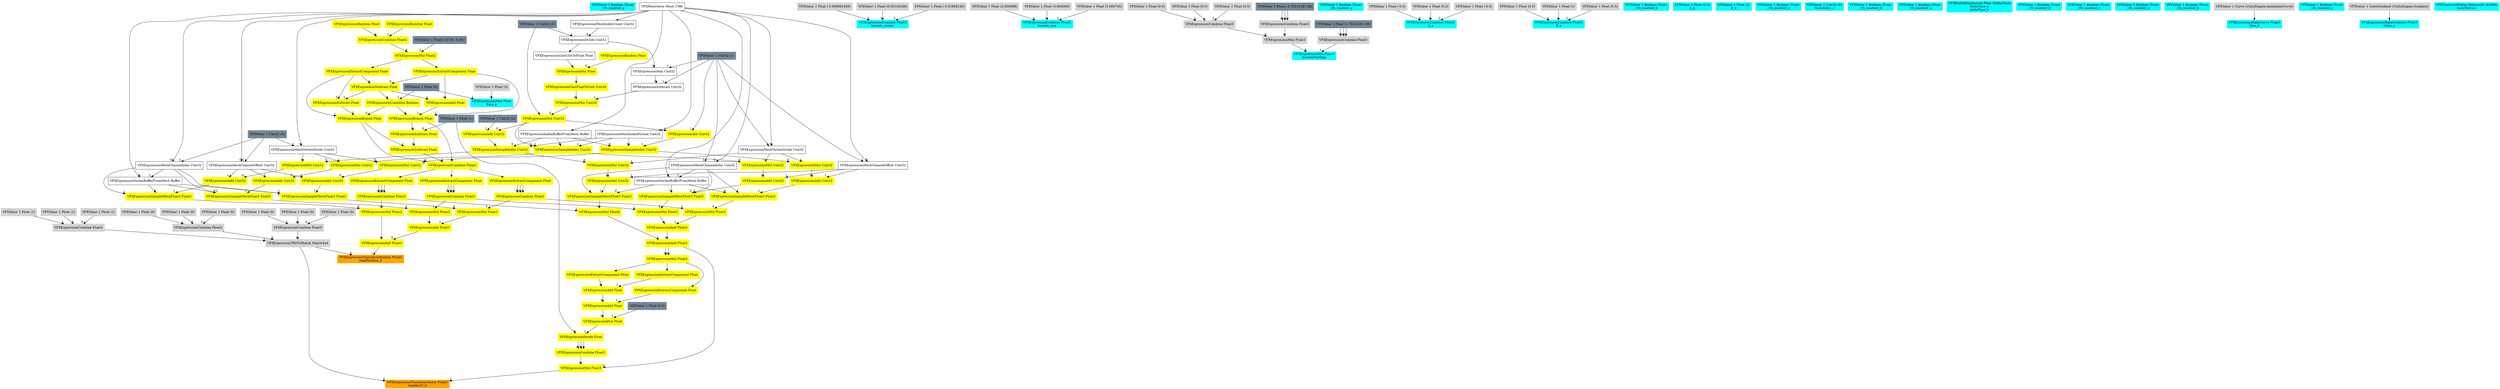 digraph G {
node0 [shape="box" color="cyan" style="filled" label="VFXValue`1 Boolean (True)
_vfx_enabled_a"]
node1 [shape="box" color="cyan" style="filled" label="VFXExpressionMax Float
Rate_a"]
node2 [shape="box" color="lightgray" style="filled" label="VFXValue`1 Float (5)"]
node3 [shape="box" color="lightslategray" style="filled" label="VFXValue`1 Float (0)"]
node4 [shape="box" color="cyan" style="filled" label="VFXExpressionCombine Float3
bounds_center"]
node5 [shape="box" color="lightgray" style="filled" label="VFXValue`1 Float (-0.008661509)"]
node6 [shape="box" color="lightgray" style="filled" label="VFXValue`1 Float (0.05102348)"]
node7 [shape="box" color="lightgray" style="filled" label="VFXValue`1 Float (-0.01848245)"]
node8 [shape="box" color="cyan" style="filled" label="VFXExpressionCombine Float3
bounds_size"]
node9 [shape="box" color="lightgray" style="filled" label="VFXValue`1 Float (3.004998)"]
node10 [shape="box" color="lightgray" style="filled" label="VFXValue`1 Float (3.960069)"]
node11 [shape="box" color="lightgray" style="filled" label="VFXValue`1 Float (3.060745)"]
node12 [shape="box" color="cyan" style="filled" label="VFXExpressionMin Float3
boundsPadding"]
node13 [shape="box" color="lightgray" style="filled" label="VFXExpressionMax Float3"]
node14 [shape="box" color="lightgray" style="filled" label="VFXExpressionCombine Float3"]
node15 [shape="box" color="lightgray" style="filled" label="VFXValue`1 Float (0.5)"]
node16 [shape="box" color="lightgray" style="filled" label="VFXValue`1 Float (0.5)"]
node17 [shape="box" color="lightgray" style="filled" label="VFXValue`1 Float (0.5)"]
node18 [shape="box" color="lightgray" style="filled" label="VFXExpressionCombine Float3"]
node19 [shape="box" color="lightslategray" style="filled" label="VFXValue`1 Float (-1.701412E+38)"]
node20 [shape="box" color="lightgray" style="filled" label="VFXExpressionCombine Float3"]
node21 [shape="box" color="lightslategray" style="filled" label="VFXValue`1 Float (1.701412E+38)"]
node22 [shape="box" color="cyan" style="filled" label="VFXValue`1 Boolean (True)
_vfx_enabled_a"]
node23 [shape="box" color="cyan" style="filled" label="VFXExpressionCombine Float3
A_a"]
node24 [shape="box" color="lightgray" style="filled" label="VFXValue`1 Float (-0.5)"]
node25 [shape="box" color="lightgray" style="filled" label="VFXValue`1 Float (0.2)"]
node26 [shape="box" color="lightgray" style="filled" label="VFXValue`1 Float (-0.5)"]
node27 [shape="box" color="cyan" style="filled" label="VFXExpressionCombine Float3
B_a"]
node28 [shape="box" color="lightgray" style="filled" label="VFXValue`1 Float (0.5)"]
node29 [shape="box" color="lightgray" style="filled" label="VFXValue`1 Float (1)"]
node30 [shape="box" color="lightgray" style="filled" label="VFXValue`1 Float (0.5)"]
node31 [shape="box" color="cyan" style="filled" label="VFXValue`1 Boolean (True)
_vfx_enabled_b"]
node32 [shape="box" color="cyan" style="filled" label="VFXValue`1 Float (0.5)
A_b"]
node33 [shape="box" color="cyan" style="filled" label="VFXValue`1 Float (2)
B_b"]
node34 [shape="box" color="cyan" style="filled" label="VFXValue`1 Boolean (True)
_vfx_enabled_c"]
node35 [shape="box" color="cyan" style="filled" label="VFXValue`1 Uint32 (0)
MeshIndex_c"]
node36 [shape="box" color="cyan" style="filled" label="VFXValue`1 Boolean (True)
_vfx_enabled_d"]
node37 [shape="box" color="orange" style="filled" label="VFXExpressionTransformPosition Float3
readPosition_d"]
node38 [shape="box" color="lightgray" style="filled" label="VFXExpressionTRSToMatrix Matrix4x4"]
node39 [shape="box" color="lightgray" style="filled" label="VFXExpressionCombine Float3"]
node40 [shape="box" color="lightgray" style="filled" label="VFXValue`1 Float (0)"]
node41 [shape="box" color="lightgray" style="filled" label="VFXValue`1 Float (0)"]
node42 [shape="box" color="lightgray" style="filled" label="VFXValue`1 Float (0)"]
node43 [shape="box" color="lightgray" style="filled" label="VFXExpressionCombine Float3"]
node44 [shape="box" color="lightgray" style="filled" label="VFXValue`1 Float (0)"]
node45 [shape="box" color="lightgray" style="filled" label="VFXValue`1 Float (0)"]
node46 [shape="box" color="lightgray" style="filled" label="VFXValue`1 Float (0)"]
node47 [shape="box" color="lightgray" style="filled" label="VFXExpressionCombine Float3"]
node48 [shape="box" color="lightgray" style="filled" label="VFXValue`1 Float (1)"]
node49 [shape="box" color="lightgray" style="filled" label="VFXValue`1 Float (1)"]
node50 [shape="box" color="lightgray" style="filled" label="VFXValue`1 Float (1)"]
node51 [shape="box" color="yellow" style="filled" label="VFXExpressionAdd Float3"]
node52 [shape="box" color="yellow" style="filled" label="VFXExpressionAdd Float3"]
node53 [shape="box" color="yellow" style="filled" label="VFXExpressionMul Float3"]
node54 [shape="box" color="yellow" style="filled" label="VFXExpressionSampleMeshFloat3 Float3"]
node55 [shape="box" label="VFXExpressionVertexBufferFromMesh Buffer"]
node56 [shape="box" label="VFXMeshValue Mesh (788)"]
node57 [shape="box" label="VFXExpressionMeshChannelInfos Uint32"]
node58 [shape="box" color="lightslategray" style="filled" label="VFXValue`1 Uint32 (0)"]
node59 [shape="box" color="yellow" style="filled" label="VFXExpressionAdd Uint32"]
node60 [shape="box" color="yellow" style="filled" label="VFXExpressionMul Uint32"]
node61 [shape="box" color="yellow" style="filled" label="VFXExpressionSampleIndex Uint32"]
node62 [shape="box" label="VFXExpressionIndexBufferFromMesh Buffer"]
node63 [shape="box" color="yellow" style="filled" label="VFXExpressionMul Uint32"]
node64 [shape="box" color="yellow" style="filled" label="VFXExpressionMin Uint32"]
node65 [shape="box" color="yellow" style="filled" label="VFXExpressionCastFloatToUint Uint32"]
node66 [shape="box" color="yellow" style="filled" label="VFXExpressionMul Float"]
node67 [shape="box" color="yellow" style="filled" label="VFXExpressionRandom Float"]
node68 [shape="box" label="VFXExpressionCastUintToFloat Float"]
node69 [shape="box" label="VFXExpressionDivide Uint32"]
node70 [shape="box" label="VFXExpressionMeshIndexCount Uint32"]
node71 [shape="box" color="lightslategray" style="filled" label="VFXValue`1 Uint32 (3)"]
node72 [shape="box" label="VFXExpressionSubtract Uint32"]
node73 [shape="box" label="VFXExpressionMax Uint32"]
node74 [shape="box" color="lightslategray" style="filled" label="VFXValue`1 Uint32 (1)"]
node75 [shape="box" label="VFXExpressionMeshIndexFormat Uint32"]
node76 [shape="box" label="VFXExpressionMeshVertexStride Uint32"]
node77 [shape="box" label="VFXExpressionMeshChannelOffset Uint32"]
node78 [shape="box" color="yellow" style="filled" label="VFXExpressionCombine Float3"]
node79 [shape="box" color="yellow" style="filled" label="VFXExpressionExtractComponent Float"]
node80 [shape="box" color="yellow" style="filled" label="VFXExpressionCombine Float3"]
node81 [shape="box" color="yellow" style="filled" label="VFXExpressionBranch Float"]
node82 [shape="box" color="yellow" style="filled" label="VFXExpressionCondition Boolean"]
node83 [shape="box" color="yellow" style="filled" label="VFXExpressionSubtract Float"]
node84 [shape="box" color="yellow" style="filled" label="VFXExpressionExtractComponent Float"]
node85 [shape="box" color="yellow" style="filled" label="VFXExpressionMul Float2"]
node86 [shape="box" color="yellow" style="filled" label="VFXExpressionCombine Float2"]
node87 [shape="box" color="yellow" style="filled" label="VFXExpressionRandom Float"]
node88 [shape="box" color="yellow" style="filled" label="VFXExpressionRandom Float"]
node89 [shape="box" color="lightslategray" style="filled" label="VFXValue`1 Float2 ((0.50, 0.50))"]
node90 [shape="box" color="yellow" style="filled" label="VFXExpressionExtractComponent Float"]
node91 [shape="box" color="yellow" style="filled" label="VFXExpressionSubtract Float"]
node92 [shape="box" color="yellow" style="filled" label="VFXExpressionBranch Float"]
node93 [shape="box" color="yellow" style="filled" label="VFXExpressionAdd Float"]
node94 [shape="box" color="yellow" style="filled" label="VFXExpressionSubtract Float"]
node95 [shape="box" color="yellow" style="filled" label="VFXExpressionSubtract Float"]
node96 [shape="box" color="lightslategray" style="filled" label="VFXValue`1 Float (1)"]
node97 [shape="box" color="yellow" style="filled" label="VFXExpressionMul Float3"]
node98 [shape="box" color="yellow" style="filled" label="VFXExpressionSampleMeshFloat3 Float3"]
node99 [shape="box" color="yellow" style="filled" label="VFXExpressionAdd Uint32"]
node100 [shape="box" color="yellow" style="filled" label="VFXExpressionMul Uint32"]
node101 [shape="box" color="yellow" style="filled" label="VFXExpressionSampleIndex Uint32"]
node102 [shape="box" color="yellow" style="filled" label="VFXExpressionAdd Uint32"]
node103 [shape="box" color="yellow" style="filled" label="VFXExpressionCombine Float3"]
node104 [shape="box" color="yellow" style="filled" label="VFXExpressionExtractComponent Float"]
node105 [shape="box" color="yellow" style="filled" label="VFXExpressionMul Float3"]
node106 [shape="box" color="yellow" style="filled" label="VFXExpressionSampleMeshFloat3 Float3"]
node107 [shape="box" color="yellow" style="filled" label="VFXExpressionAdd Uint32"]
node108 [shape="box" color="yellow" style="filled" label="VFXExpressionMul Uint32"]
node109 [shape="box" color="yellow" style="filled" label="VFXExpressionSampleIndex Uint32"]
node110 [shape="box" color="yellow" style="filled" label="VFXExpressionAdd Uint32"]
node111 [shape="box" color="lightslategray" style="filled" label="VFXValue`1 Uint32 (2)"]
node112 [shape="box" color="yellow" style="filled" label="VFXExpressionCombine Float3"]
node113 [shape="box" color="yellow" style="filled" label="VFXExpressionExtractComponent Float"]
node114 [shape="box" color="orange" style="filled" label="VFXExpressionTransformVector Float3
readAxisY_d"]
node115 [shape="box" color="yellow" style="filled" label="VFXExpressionMul Float3"]
node116 [shape="box" color="yellow" style="filled" label="VFXExpressionAdd Float3"]
node117 [shape="box" color="yellow" style="filled" label="VFXExpressionAdd Float3"]
node118 [shape="box" color="yellow" style="filled" label="VFXExpressionMul Float3"]
node119 [shape="box" color="yellow" style="filled" label="VFXExpressionSampleMeshFloat3 Float3"]
node120 [shape="box" label="VFXExpressionVertexBufferFromMesh Buffer"]
node121 [shape="box" label="VFXExpressionMeshChannelInfos Uint32"]
node122 [shape="box" color="yellow" style="filled" label="VFXExpressionAdd Uint32"]
node123 [shape="box" color="yellow" style="filled" label="VFXExpressionMul Uint32"]
node124 [shape="box" label="VFXExpressionMeshVertexStride Uint32"]
node125 [shape="box" label="VFXExpressionMeshChannelOffset Uint32"]
node126 [shape="box" color="yellow" style="filled" label="VFXExpressionMul Float3"]
node127 [shape="box" color="yellow" style="filled" label="VFXExpressionSampleMeshFloat3 Float3"]
node128 [shape="box" color="yellow" style="filled" label="VFXExpressionAdd Uint32"]
node129 [shape="box" color="yellow" style="filled" label="VFXExpressionMul Uint32"]
node130 [shape="box" color="yellow" style="filled" label="VFXExpressionMul Float3"]
node131 [shape="box" color="yellow" style="filled" label="VFXExpressionSampleMeshFloat3 Float3"]
node132 [shape="box" color="yellow" style="filled" label="VFXExpressionAdd Uint32"]
node133 [shape="box" color="yellow" style="filled" label="VFXExpressionMul Uint32"]
node134 [shape="box" color="yellow" style="filled" label="VFXExpressionCombine Float3"]
node135 [shape="box" color="yellow" style="filled" label="VFXExpressionDivide Float"]
node136 [shape="box" color="yellow" style="filled" label="VFXExpressionPow Float"]
node137 [shape="box" color="yellow" style="filled" label="VFXExpressionAdd Float"]
node138 [shape="box" color="yellow" style="filled" label="VFXExpressionAdd Float"]
node139 [shape="box" color="yellow" style="filled" label="VFXExpressionExtractComponent Float"]
node140 [shape="box" color="yellow" style="filled" label="VFXExpressionMul Float3"]
node141 [shape="box" color="yellow" style="filled" label="VFXExpressionExtractComponent Float"]
node142 [shape="box" color="yellow" style="filled" label="VFXExpressionExtractComponent Float"]
node143 [shape="box" color="lightslategray" style="filled" label="VFXValue`1 Float (0.5)"]
node144 [shape="box" color="cyan" style="filled" label="VFXValue`1 Boolean (True)
_vfx_enabled_a"]
node145 [shape="box" color="cyan" style="filled" label="VFXBuiltInExpression Float (DeltaTime)
deltaTime_a
deltaTime_b"]
node146 [shape="box" color="cyan" style="filled" label="VFXValue`1 Boolean (True)
_vfx_enabled_b"]
node147 [shape="box" color="cyan" style="filled" label="VFXValue`1 Boolean (True)
_vfx_enabled_c"]
node148 [shape="box" color="cyan" style="filled" label="VFXValue`1 Boolean (True)
_vfx_enabled_a"]
node149 [shape="box" color="cyan" style="filled" label="VFXValue`1 Boolean (True)
_vfx_enabled_b"]
node150 [shape="box" color="cyan" style="filled" label="VFXExpressionBakeCurve Float4
Size_b"]
node151 [shape="box" color="lightgray" style="filled" label="VFXValue`1 Curve (UnityEngine.AnimationCurve)"]
node152 [shape="box" color="cyan" style="filled" label="VFXValue`1 Boolean (True)
_vfx_enabled_c"]
node153 [shape="box" color="cyan" style="filled" label="VFXExpressionBakeGradient Float3
Color_c"]
node154 [shape="box" color="lightgray" style="filled" label="VFXValue`1 ColorGradient (UnityEngine.Gradient)"]
node155 [shape="box" color="cyan" style="filled" label="VFXTexture2DValue Texture2D (42866)
mainTexture"]
node2 -> node1 [headlabel="0"]
node3 -> node1 [headlabel="1"]
node5 -> node4 [headlabel="0"]
node6 -> node4 [headlabel="1"]
node7 -> node4 [headlabel="2"]
node9 -> node8 [headlabel="0"]
node10 -> node8 [headlabel="1"]
node11 -> node8 [headlabel="2"]
node13 -> node12 [headlabel="0"]
node20 -> node12 [headlabel="1"]
node14 -> node13 [headlabel="0"]
node18 -> node13 [headlabel="1"]
node15 -> node14 [headlabel="0"]
node16 -> node14 [headlabel="1"]
node17 -> node14 [headlabel="2"]
node19 -> node18 [headlabel="0"]
node19 -> node18 [headlabel="1"]
node19 -> node18 [headlabel="2"]
node21 -> node20 [headlabel="0"]
node21 -> node20 [headlabel="1"]
node21 -> node20 [headlabel="2"]
node24 -> node23 [headlabel="0"]
node25 -> node23 [headlabel="1"]
node26 -> node23 [headlabel="2"]
node28 -> node27 [headlabel="0"]
node29 -> node27 [headlabel="1"]
node30 -> node27 [headlabel="2"]
node38 -> node37 [headlabel="0"]
node51 -> node37 [headlabel="1"]
node39 -> node38 [headlabel="0"]
node43 -> node38 [headlabel="1"]
node47 -> node38 [headlabel="2"]
node40 -> node39 [headlabel="0"]
node41 -> node39 [headlabel="1"]
node42 -> node39 [headlabel="2"]
node44 -> node43 [headlabel="0"]
node45 -> node43 [headlabel="1"]
node46 -> node43 [headlabel="2"]
node48 -> node47 [headlabel="0"]
node49 -> node47 [headlabel="1"]
node50 -> node47 [headlabel="2"]
node52 -> node51 [headlabel="0"]
node105 -> node51 [headlabel="1"]
node53 -> node52 [headlabel="0"]
node97 -> node52 [headlabel="1"]
node54 -> node53 [headlabel="0"]
node78 -> node53 [headlabel="1"]
node55 -> node54 [headlabel="0"]
node59 -> node54 [headlabel="1"]
node57 -> node54 [headlabel="2"]
node56 -> node55 [headlabel="0"]
node57 -> node55 [headlabel="1"]
node56 -> node57 [headlabel="0"]
node58 -> node57 [headlabel="1"]
node60 -> node59 [headlabel="0"]
node77 -> node59 [headlabel="1"]
node61 -> node60 [headlabel="0"]
node76 -> node60 [headlabel="1"]
node62 -> node61 [headlabel="0"]
node63 -> node61 [headlabel="1"]
node75 -> node61 [headlabel="2"]
node56 -> node62 
node64 -> node63 [headlabel="0"]
node71 -> node63 [headlabel="1"]
node65 -> node64 [headlabel="0"]
node72 -> node64 [headlabel="1"]
node66 -> node65 
node67 -> node66 [headlabel="0"]
node68 -> node66 [headlabel="1"]
node69 -> node68 
node70 -> node69 [headlabel="0"]
node71 -> node69 [headlabel="1"]
node56 -> node70 
node73 -> node72 [headlabel="0"]
node74 -> node72 [headlabel="1"]
node69 -> node73 [headlabel="0"]
node74 -> node73 [headlabel="1"]
node56 -> node75 
node56 -> node76 [headlabel="0"]
node58 -> node76 [headlabel="1"]
node56 -> node77 [headlabel="0"]
node58 -> node77 [headlabel="1"]
node79 -> node78 [headlabel="0"]
node79 -> node78 [headlabel="1"]
node79 -> node78 [headlabel="2"]
node80 -> node79 
node81 -> node80 [headlabel="0"]
node92 -> node80 [headlabel="1"]
node94 -> node80 [headlabel="2"]
node82 -> node81 [headlabel="0"]
node90 -> node81 [headlabel="1"]
node91 -> node81 [headlabel="2"]
node83 -> node82 [headlabel="0"]
node3 -> node82 [headlabel="1"]
node84 -> node83 [headlabel="0"]
node90 -> node83 [headlabel="1"]
node85 -> node84 
node86 -> node85 [headlabel="0"]
node89 -> node85 [headlabel="1"]
node87 -> node86 [headlabel="0"]
node88 -> node86 [headlabel="1"]
node85 -> node90 
node90 -> node91 [headlabel="0"]
node83 -> node91 [headlabel="1"]
node82 -> node92 [headlabel="0"]
node93 -> node92 [headlabel="1"]
node84 -> node92 [headlabel="2"]
node84 -> node93 [headlabel="0"]
node83 -> node93 [headlabel="1"]
node95 -> node94 [headlabel="0"]
node81 -> node94 [headlabel="1"]
node96 -> node95 [headlabel="0"]
node92 -> node95 [headlabel="1"]
node98 -> node97 [headlabel="0"]
node103 -> node97 [headlabel="1"]
node55 -> node98 [headlabel="0"]
node99 -> node98 [headlabel="1"]
node57 -> node98 [headlabel="2"]
node100 -> node99 [headlabel="0"]
node77 -> node99 [headlabel="1"]
node101 -> node100 [headlabel="0"]
node76 -> node100 [headlabel="1"]
node62 -> node101 [headlabel="0"]
node102 -> node101 [headlabel="1"]
node75 -> node101 [headlabel="2"]
node63 -> node102 [headlabel="0"]
node74 -> node102 [headlabel="1"]
node104 -> node103 [headlabel="0"]
node104 -> node103 [headlabel="1"]
node104 -> node103 [headlabel="2"]
node80 -> node104 
node106 -> node105 [headlabel="0"]
node112 -> node105 [headlabel="1"]
node55 -> node106 [headlabel="0"]
node107 -> node106 [headlabel="1"]
node57 -> node106 [headlabel="2"]
node108 -> node107 [headlabel="0"]
node77 -> node107 [headlabel="1"]
node109 -> node108 [headlabel="0"]
node76 -> node108 [headlabel="1"]
node62 -> node109 [headlabel="0"]
node110 -> node109 [headlabel="1"]
node75 -> node109 [headlabel="2"]
node63 -> node110 [headlabel="0"]
node111 -> node110 [headlabel="1"]
node113 -> node112 [headlabel="0"]
node113 -> node112 [headlabel="1"]
node113 -> node112 [headlabel="2"]
node80 -> node113 
node38 -> node114 [headlabel="0"]
node115 -> node114 [headlabel="1"]
node116 -> node115 [headlabel="0"]
node134 -> node115 [headlabel="1"]
node117 -> node116 [headlabel="0"]
node130 -> node116 [headlabel="1"]
node118 -> node117 [headlabel="0"]
node126 -> node117 [headlabel="1"]
node119 -> node118 [headlabel="0"]
node78 -> node118 [headlabel="1"]
node120 -> node119 [headlabel="0"]
node122 -> node119 [headlabel="1"]
node121 -> node119 [headlabel="2"]
node56 -> node120 [headlabel="0"]
node121 -> node120 [headlabel="1"]
node56 -> node121 [headlabel="0"]
node74 -> node121 [headlabel="1"]
node123 -> node122 [headlabel="0"]
node125 -> node122 [headlabel="1"]
node61 -> node123 [headlabel="0"]
node124 -> node123 [headlabel="1"]
node56 -> node124 [headlabel="0"]
node74 -> node124 [headlabel="1"]
node56 -> node125 [headlabel="0"]
node74 -> node125 [headlabel="1"]
node127 -> node126 [headlabel="0"]
node103 -> node126 [headlabel="1"]
node120 -> node127 [headlabel="0"]
node128 -> node127 [headlabel="1"]
node121 -> node127 [headlabel="2"]
node129 -> node128 [headlabel="0"]
node125 -> node128 [headlabel="1"]
node101 -> node129 [headlabel="0"]
node124 -> node129 [headlabel="1"]
node131 -> node130 [headlabel="0"]
node112 -> node130 [headlabel="1"]
node120 -> node131 [headlabel="0"]
node132 -> node131 [headlabel="1"]
node121 -> node131 [headlabel="2"]
node133 -> node132 [headlabel="0"]
node125 -> node132 [headlabel="1"]
node109 -> node133 [headlabel="0"]
node124 -> node133 [headlabel="1"]
node135 -> node134 [headlabel="0"]
node135 -> node134 [headlabel="1"]
node135 -> node134 [headlabel="2"]
node96 -> node135 [headlabel="0"]
node136 -> node135 [headlabel="1"]
node137 -> node136 [headlabel="0"]
node143 -> node136 [headlabel="1"]
node138 -> node137 [headlabel="0"]
node142 -> node137 [headlabel="1"]
node139 -> node138 [headlabel="0"]
node141 -> node138 [headlabel="1"]
node140 -> node139 
node116 -> node140 [headlabel="0"]
node116 -> node140 [headlabel="1"]
node140 -> node141 
node140 -> node142 
node151 -> node150 
node154 -> node153 
}
